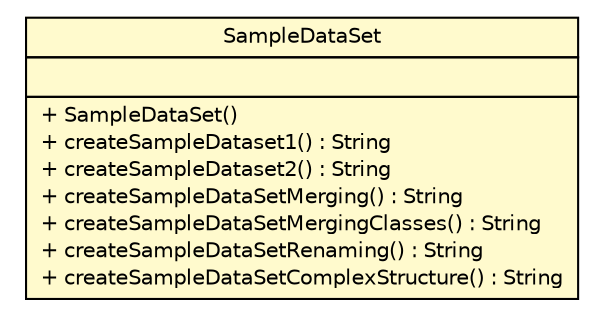 #!/usr/local/bin/dot
#
# Class diagram 
# Generated by UMLGraph version R5_6-24-gf6e263 (http://www.umlgraph.org/)
#

digraph G {
	edge [fontname="Helvetica",fontsize=10,labelfontname="Helvetica",labelfontsize=10];
	node [fontname="Helvetica",fontsize=10,shape=plaintext];
	nodesep=0.25;
	ranksep=0.5;
	// de.tud.plt.r43ples.management.SampleDataSet
	c1646 [label=<<table title="de.tud.plt.r43ples.management.SampleDataSet" border="0" cellborder="1" cellspacing="0" cellpadding="2" port="p" bgcolor="lemonChiffon" href="./SampleDataSet.html">
		<tr><td><table border="0" cellspacing="0" cellpadding="1">
<tr><td align="center" balign="center"> SampleDataSet </td></tr>
		</table></td></tr>
		<tr><td><table border="0" cellspacing="0" cellpadding="1">
<tr><td align="left" balign="left">  </td></tr>
		</table></td></tr>
		<tr><td><table border="0" cellspacing="0" cellpadding="1">
<tr><td align="left" balign="left"> + SampleDataSet() </td></tr>
<tr><td align="left" balign="left"> + createSampleDataset1() : String </td></tr>
<tr><td align="left" balign="left"> + createSampleDataset2() : String </td></tr>
<tr><td align="left" balign="left"> + createSampleDataSetMerging() : String </td></tr>
<tr><td align="left" balign="left"> + createSampleDataSetMergingClasses() : String </td></tr>
<tr><td align="left" balign="left"> + createSampleDataSetRenaming() : String </td></tr>
<tr><td align="left" balign="left"> + createSampleDataSetComplexStructure() : String </td></tr>
		</table></td></tr>
		</table>>, URL="./SampleDataSet.html", fontname="Helvetica", fontcolor="black", fontsize=10.0];
}

